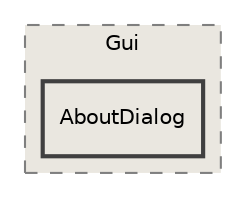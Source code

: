 digraph "/home/runner/work/Radium-Engine/Radium-Engine/src/Radium-Engine/src/Gui/AboutDialog"
{
 // INTERACTIVE_SVG=YES
 // LATEX_PDF_SIZE
  edge [fontname="Helvetica",fontsize="10",labelfontname="Helvetica",labelfontsize="10"];
  node [fontname="Helvetica",fontsize="10",shape=record];
  compound=true
  subgraph clusterdir_b5ac5e964c12a6b13a9d28feb9f3d3ed {
    graph [ bgcolor="#eae7e0", pencolor="grey50", style="filled,dashed,", label="Gui", fontname="Helvetica", fontsize="10", URL="dir_b5ac5e964c12a6b13a9d28feb9f3d3ed.html"]
  dir_6eba80a3bc67837a4287794f06a3f095 [shape=box, label="AboutDialog", style="filled,bold,", fillcolor="#eae7e0", color="grey25", URL="dir_6eba80a3bc67837a4287794f06a3f095.html"];
  }
}
